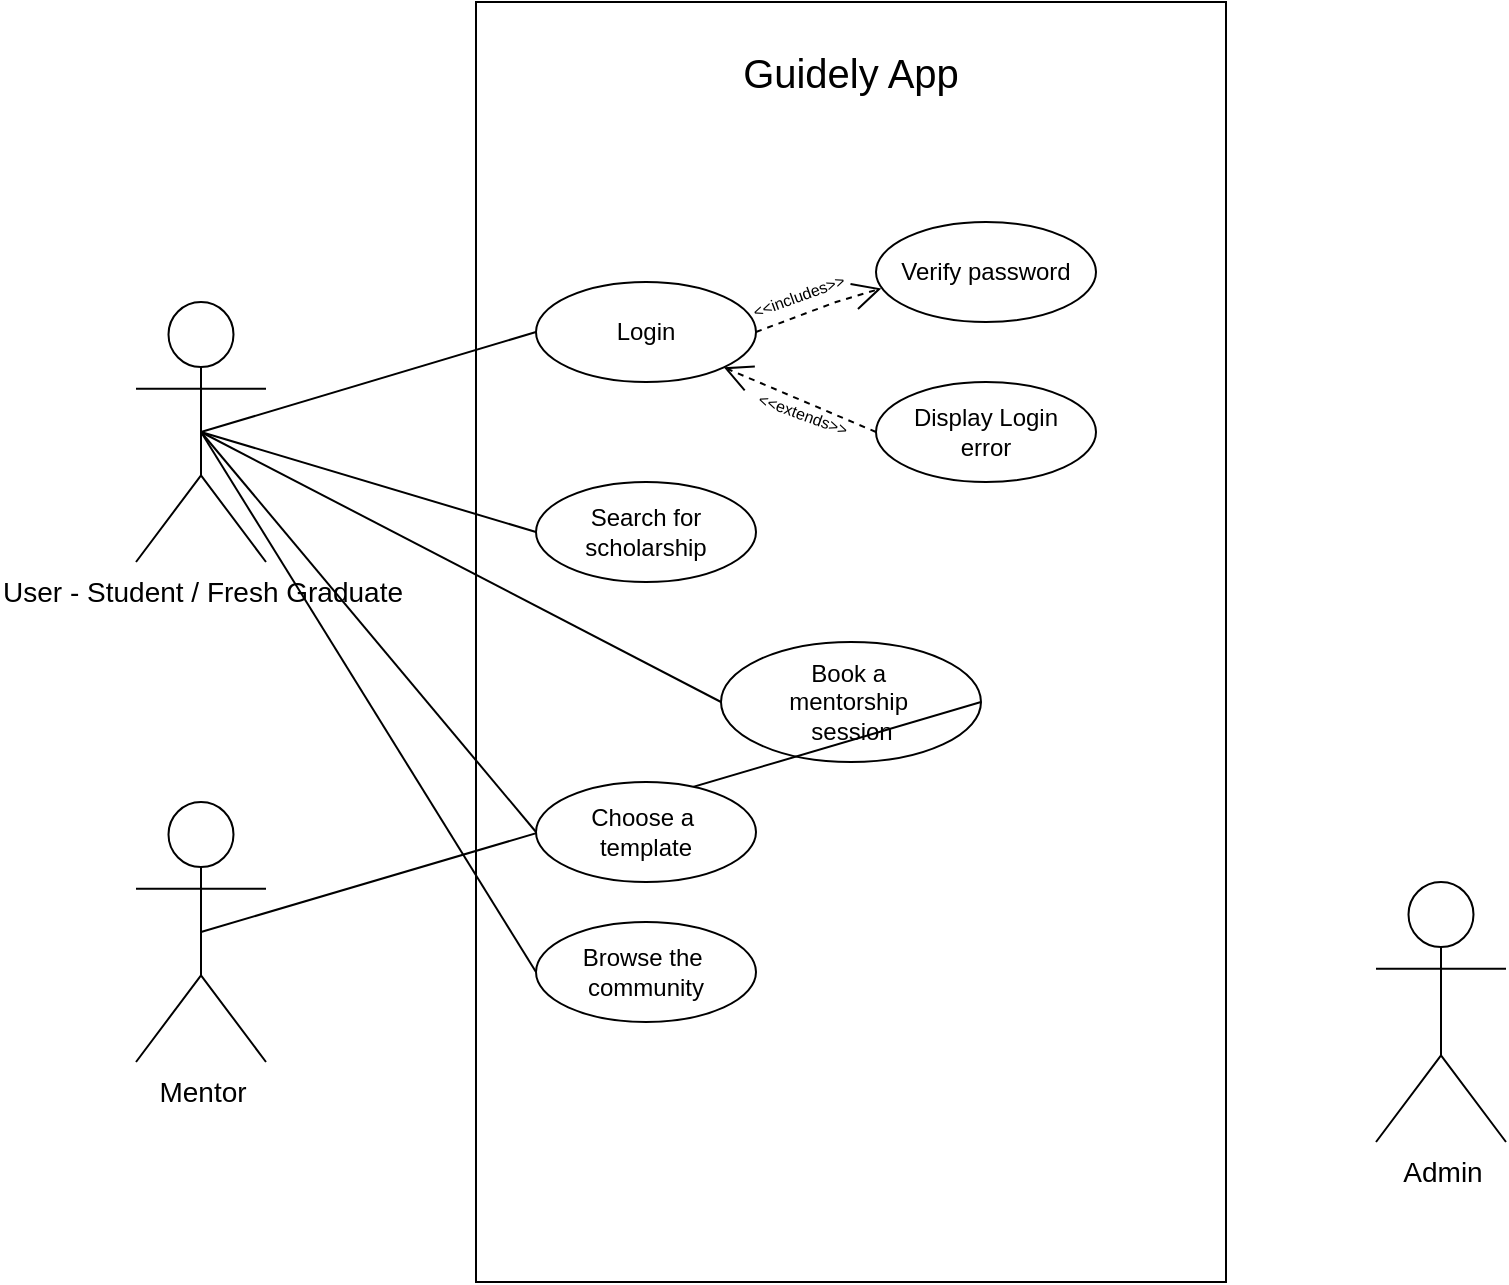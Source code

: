 <mxfile version="28.2.7">
  <diagram name="Page-1" id="_hoMwd28Hi3362FazXL0">
    <mxGraphModel dx="1489" dy="833" grid="1" gridSize="10" guides="1" tooltips="1" connect="1" arrows="1" fold="1" page="1" pageScale="1" pageWidth="850" pageHeight="1100" math="0" shadow="0">
      <root>
        <mxCell id="0" />
        <mxCell id="1" parent="0" />
        <mxCell id="oyE9tzZyl3FOCuDMrKJ6-2" value="" style="rounded=0;whiteSpace=wrap;html=1;" vertex="1" parent="1">
          <mxGeometry x="240" y="280" width="375" height="640" as="geometry" />
        </mxCell>
        <mxCell id="oyE9tzZyl3FOCuDMrKJ6-3" value="Mentor" style="shape=umlActor;verticalLabelPosition=bottom;verticalAlign=top;html=1;outlineConnect=0;fontSize=14;" vertex="1" parent="1">
          <mxGeometry x="70" y="680" width="65" height="130" as="geometry" />
        </mxCell>
        <mxCell id="oyE9tzZyl3FOCuDMrKJ6-7" value="User - Student / Fresh Graduate" style="shape=umlActor;verticalLabelPosition=bottom;verticalAlign=top;html=1;outlineConnect=0;fontSize=14;" vertex="1" parent="1">
          <mxGeometry x="70" y="430" width="65" height="130" as="geometry" />
        </mxCell>
        <mxCell id="oyE9tzZyl3FOCuDMrKJ6-8" value="Guidely App" style="text;html=1;whiteSpace=wrap;strokeColor=none;fillColor=none;align=center;verticalAlign=middle;rounded=0;fontSize=20;" vertex="1" parent="1">
          <mxGeometry x="370" y="300" width="115" height="30" as="geometry" />
        </mxCell>
        <mxCell id="oyE9tzZyl3FOCuDMrKJ6-9" value="Login" style="ellipse;whiteSpace=wrap;html=1;" vertex="1" parent="1">
          <mxGeometry x="270" y="420" width="110" height="50" as="geometry" />
        </mxCell>
        <mxCell id="oyE9tzZyl3FOCuDMrKJ6-13" value="" style="endArrow=none;html=1;rounded=0;entryX=0;entryY=0.5;entryDx=0;entryDy=0;exitX=0.5;exitY=0.5;exitDx=0;exitDy=0;exitPerimeter=0;" edge="1" parent="1" source="oyE9tzZyl3FOCuDMrKJ6-7" target="oyE9tzZyl3FOCuDMrKJ6-9">
          <mxGeometry width="50" height="50" relative="1" as="geometry">
            <mxPoint x="220" y="460" as="sourcePoint" />
            <mxPoint x="270" y="410" as="targetPoint" />
          </mxGeometry>
        </mxCell>
        <mxCell id="oyE9tzZyl3FOCuDMrKJ6-14" value="&lt;div&gt;Display Login&lt;/div&gt;&lt;div&gt;error&lt;/div&gt;" style="ellipse;whiteSpace=wrap;html=1;" vertex="1" parent="1">
          <mxGeometry x="440" y="470" width="110" height="50" as="geometry" />
        </mxCell>
        <mxCell id="oyE9tzZyl3FOCuDMrKJ6-15" value="Verify password" style="ellipse;whiteSpace=wrap;html=1;" vertex="1" parent="1">
          <mxGeometry x="440" y="390" width="110" height="50" as="geometry" />
        </mxCell>
        <mxCell id="oyE9tzZyl3FOCuDMrKJ6-17" value="" style="endArrow=open;dashed=1;endFill=0;endSize=12;html=1;rounded=0;exitX=1;exitY=0.5;exitDx=0;exitDy=0;entryX=0.024;entryY=0.664;entryDx=0;entryDy=0;entryPerimeter=0;" edge="1" parent="1" source="oyE9tzZyl3FOCuDMrKJ6-9" target="oyE9tzZyl3FOCuDMrKJ6-15">
          <mxGeometry width="160" relative="1" as="geometry">
            <mxPoint x="300" y="360" as="sourcePoint" />
            <mxPoint x="460" y="360" as="targetPoint" />
            <Array as="points">
              <mxPoint x="420" y="430" />
            </Array>
          </mxGeometry>
        </mxCell>
        <mxCell id="oyE9tzZyl3FOCuDMrKJ6-29" value="&amp;lt;&amp;lt;includes&amp;gt;&amp;gt;" style="edgeLabel;html=1;align=center;verticalAlign=middle;resizable=0;points=[];fontSize=8;rotation=-20;labelBackgroundColor=none;" vertex="1" connectable="0" parent="oyE9tzZyl3FOCuDMrKJ6-17">
          <mxGeometry x="-0.218" y="1" relative="1" as="geometry">
            <mxPoint x="-3" y="-8" as="offset" />
          </mxGeometry>
        </mxCell>
        <mxCell id="oyE9tzZyl3FOCuDMrKJ6-30" value="&amp;lt;&amp;lt;extends&amp;gt;&amp;gt;" style="edgeLabel;html=1;align=center;verticalAlign=middle;resizable=0;points=[];fontSize=8;rotation=20;labelBorderColor=none;labelBackgroundColor=none;" vertex="1" connectable="0" parent="oyE9tzZyl3FOCuDMrKJ6-17">
          <mxGeometry x="-0.218" y="1" relative="1" as="geometry">
            <mxPoint x="-1" y="51" as="offset" />
          </mxGeometry>
        </mxCell>
        <mxCell id="oyE9tzZyl3FOCuDMrKJ6-18" value="" style="endArrow=open;dashed=1;endFill=0;endSize=12;html=1;rounded=0;exitX=0;exitY=0.5;exitDx=0;exitDy=0;entryX=1;entryY=1;entryDx=0;entryDy=0;" edge="1" parent="1" source="oyE9tzZyl3FOCuDMrKJ6-14" target="oyE9tzZyl3FOCuDMrKJ6-9">
          <mxGeometry width="160" relative="1" as="geometry">
            <mxPoint x="390" y="425" as="sourcePoint" />
            <mxPoint x="453" y="403" as="targetPoint" />
          </mxGeometry>
        </mxCell>
        <mxCell id="oyE9tzZyl3FOCuDMrKJ6-21" value="Search for scholarship" style="ellipse;whiteSpace=wrap;html=1;" vertex="1" parent="1">
          <mxGeometry x="270" y="520" width="110" height="50" as="geometry" />
        </mxCell>
        <mxCell id="oyE9tzZyl3FOCuDMrKJ6-22" value="" style="endArrow=none;html=1;rounded=0;exitX=0.5;exitY=0.5;exitDx=0;exitDy=0;exitPerimeter=0;entryX=0;entryY=0.5;entryDx=0;entryDy=0;" edge="1" parent="1" source="oyE9tzZyl3FOCuDMrKJ6-7" target="oyE9tzZyl3FOCuDMrKJ6-21">
          <mxGeometry width="50" height="50" relative="1" as="geometry">
            <mxPoint x="240" y="550" as="sourcePoint" />
            <mxPoint x="290" y="500" as="targetPoint" />
          </mxGeometry>
        </mxCell>
        <mxCell id="oyE9tzZyl3FOCuDMrKJ6-23" value="&lt;div&gt;Book a&amp;nbsp;&lt;/div&gt;&lt;div&gt;mentorship&amp;nbsp;&lt;/div&gt;&lt;div&gt;session&lt;/div&gt;" style="ellipse;whiteSpace=wrap;html=1;" vertex="1" parent="1">
          <mxGeometry x="362.5" y="600" width="130" height="60" as="geometry" />
        </mxCell>
        <mxCell id="oyE9tzZyl3FOCuDMrKJ6-24" value="" style="endArrow=none;html=1;rounded=0;exitX=0.5;exitY=0.5;exitDx=0;exitDy=0;exitPerimeter=0;entryX=0;entryY=0.5;entryDx=0;entryDy=0;" edge="1" parent="1" source="oyE9tzZyl3FOCuDMrKJ6-7" target="oyE9tzZyl3FOCuDMrKJ6-23">
          <mxGeometry width="50" height="50" relative="1" as="geometry">
            <mxPoint x="133" y="475" as="sourcePoint" />
            <mxPoint x="325" y="585" as="targetPoint" />
          </mxGeometry>
        </mxCell>
        <mxCell id="oyE9tzZyl3FOCuDMrKJ6-25" value="" style="endArrow=none;html=1;rounded=0;exitX=1;exitY=0.5;exitDx=0;exitDy=0;entryX=0.5;entryY=0.5;entryDx=0;entryDy=0;entryPerimeter=0;" edge="1" parent="1" source="oyE9tzZyl3FOCuDMrKJ6-23" target="oyE9tzZyl3FOCuDMrKJ6-3">
          <mxGeometry width="50" height="50" relative="1" as="geometry">
            <mxPoint x="670" y="510" as="sourcePoint" />
            <mxPoint x="720" y="460" as="targetPoint" />
          </mxGeometry>
        </mxCell>
        <mxCell id="oyE9tzZyl3FOCuDMrKJ6-26" value="&lt;div&gt;Choose a&amp;nbsp;&lt;/div&gt;&lt;div&gt;template&lt;/div&gt;" style="ellipse;whiteSpace=wrap;html=1;" vertex="1" parent="1">
          <mxGeometry x="270" y="670" width="110" height="50" as="geometry" />
        </mxCell>
        <mxCell id="oyE9tzZyl3FOCuDMrKJ6-27" value="" style="endArrow=none;html=1;rounded=0;entryX=0;entryY=0.5;entryDx=0;entryDy=0;exitX=0.5;exitY=0.5;exitDx=0;exitDy=0;exitPerimeter=0;" edge="1" parent="1" source="oyE9tzZyl3FOCuDMrKJ6-7" target="oyE9tzZyl3FOCuDMrKJ6-26">
          <mxGeometry width="50" height="50" relative="1" as="geometry">
            <mxPoint x="133" y="475" as="sourcePoint" />
            <mxPoint x="350" y="705" as="targetPoint" />
          </mxGeometry>
        </mxCell>
        <mxCell id="oyE9tzZyl3FOCuDMrKJ6-28" value="Admin" style="shape=umlActor;verticalLabelPosition=bottom;verticalAlign=top;html=1;outlineConnect=0;fontSize=14;" vertex="1" parent="1">
          <mxGeometry x="690" y="720" width="65" height="130" as="geometry" />
        </mxCell>
        <mxCell id="oyE9tzZyl3FOCuDMrKJ6-31" value="&lt;div&gt;Browse the&amp;nbsp;&lt;/div&gt;&lt;div&gt;community&lt;/div&gt;" style="ellipse;whiteSpace=wrap;html=1;" vertex="1" parent="1">
          <mxGeometry x="270" y="740" width="110" height="50" as="geometry" />
        </mxCell>
        <mxCell id="oyE9tzZyl3FOCuDMrKJ6-34" value="" style="endArrow=none;html=1;rounded=0;entryX=0.5;entryY=0.5;entryDx=0;entryDy=0;entryPerimeter=0;exitX=0;exitY=0.5;exitDx=0;exitDy=0;" edge="1" parent="1" source="oyE9tzZyl3FOCuDMrKJ6-31" target="oyE9tzZyl3FOCuDMrKJ6-7">
          <mxGeometry width="50" height="50" relative="1" as="geometry">
            <mxPoint x="160" y="700" as="sourcePoint" />
            <mxPoint x="210" y="650" as="targetPoint" />
          </mxGeometry>
        </mxCell>
      </root>
    </mxGraphModel>
  </diagram>
</mxfile>
